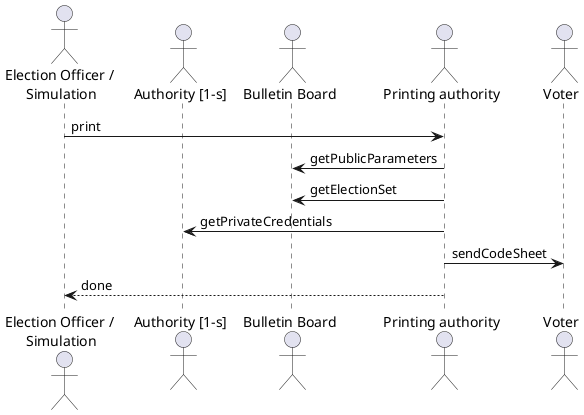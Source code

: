 @startuml
actor "Election Officer / \nSimulation" as eo
actor "Authority [1-s]" as auth
actor "Bulletin Board" as bb
actor "Printing authority" as print
actor "Voter" as voter

eo -> print : print
print -> bb : getPublicParameters
print -> bb : getElectionSet
print -> auth : getPrivateCredentials
print -> voter : sendCodeSheet
print --> eo : done
@enduml
